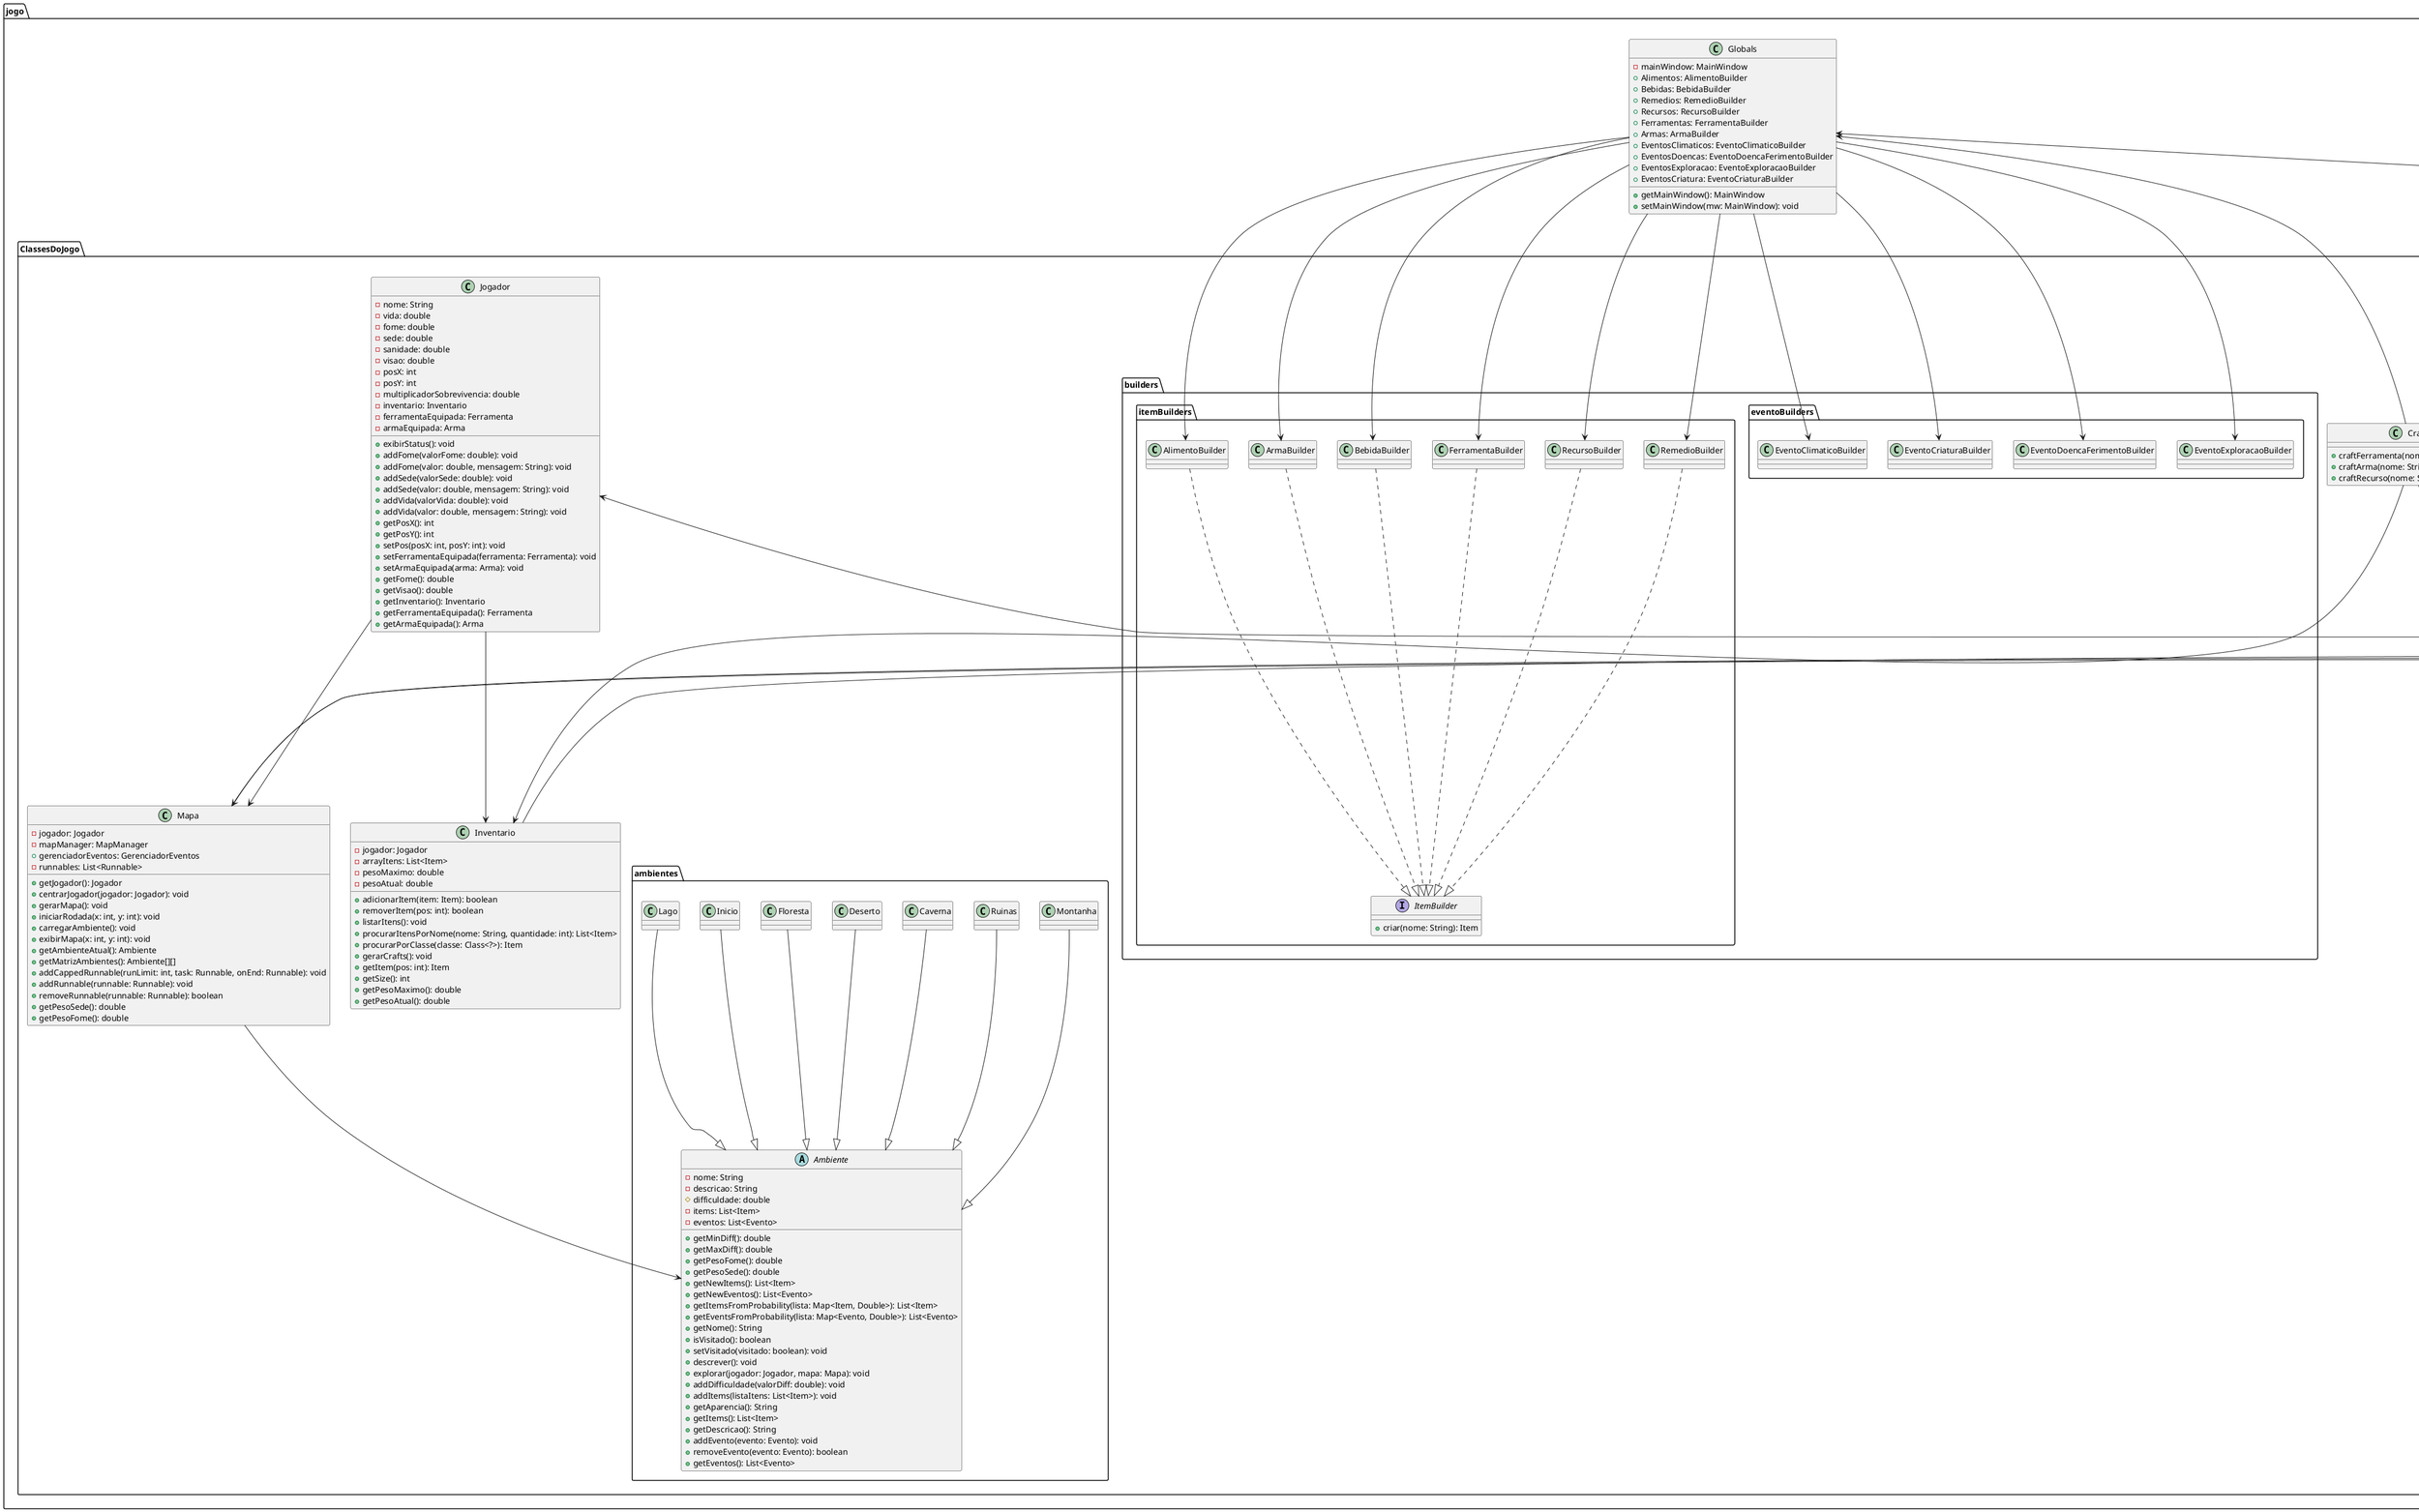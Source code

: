 @startuml
' Exemplo de detalhamento para uma classe (o mesmo padrão será seguido para todas)
' class NomeClasse {
'   - atributo1: Tipo
'   + metodo1(param: Tipo): Retorno
' }

' Pacote: jogo
package jogo {
  class Main {
    +start(stage: Stage): void
    +main(args: String[]): void
  }
  class Globals {
    - mainWindow: MainWindow
    +Alimentos: AlimentoBuilder
    +Bebidas: BebidaBuilder
    +Remedios: RemedioBuilder
    +Recursos: RecursoBuilder
    +Ferramentas: FerramentaBuilder
    +Armas: ArmaBuilder
    +EventosClimaticos: EventoClimaticoBuilder
    +EventosDoencas: EventoDoencaFerimentoBuilder
    +EventosExploracao: EventoExploracaoBuilder
    +EventosCriatura: EventoCriaturaBuilder
    +getMainWindow(): MainWindow
    +setMainWindow(mw: MainWindow): void
  }
}

' Pacote: jogo.ClassesDoJogo.ambientes
package "jogo.ClassesDoJogo.ambientes" {
  abstract class Ambiente {
    - nome: String
    - descricao: String
    # difficuldade: double
    - items: List<Item>
    - eventos: List<Evento>
    +getMinDiff(): double
    +getMaxDiff(): double
    +getPesoFome(): double
    +getPesoSede(): double
    +getNewItems(): List<Item>
    +getNewEventos(): List<Evento>
    +getItemsFromProbability(lista: Map<Item, Double>): List<Item>
    +getEventsFromProbability(lista: Map<Evento, Double>): List<Evento>
    +getNome(): String
    +isVisitado(): boolean
    +setVisitado(visitado: boolean): void
    +descrever(): void
    +explorar(jogador: Jogador, mapa: Mapa): void
    +addDifficuldade(valorDiff: double): void
    +addItems(listaItens: List<Item>): void
    +getAparencia(): String
    +getItems(): List<Item>
    +getDescricao(): String
    +addEvento(evento: Evento): void
    +removeEvento(evento: Evento): boolean
    +getEventos(): List<Evento>
  }
  class Caverna
  class Deserto
  class Floresta
  class Inicio
  class Lago
  class Montanha
  class Ruinas
}

' Pacote: jogo.ClassesDoJogo.eventos
package "jogo.ClassesDoJogo.eventos" {
  abstract class Evento {
    - nome: String
    - peso: double
    +getNome(): String
    +getPeso(): double
    +aplicarEvento(ambiente: Ambiente, jogador: Jogador, mapa: Mapa): void
  }
  class EventoClimatico {
    - duracao: int
    - difficuldade: double
    - dano: double
  }
  class EventoCriatura {
    - duracao: int
    - vida: double
    - dano: double
    - drop: Item
    - runnable: Runnable
    +getDrop(): Item
  }
  class EventoDescoberta {
    - items: List<Item>
  }
  class EventoDoencaFerimento {
    - duracao: int
    - dano: double
    - button: Button
  }
  class GerenciadorEventos {
    - mapa: Mapa
    +GerenciadorEventos(mapa: Mapa)
    -probabilidadeEventos(ambiente: Ambiente): double
    -escolherEvento(eventos: List<Evento>): Evento
    +tentarEventos(ambiente: Ambiente): void
  }
}

' Pacote: jogo.ClassesDoJogo.itens
package "jogo.ClassesDoJogo.itens" {
  abstract class Item {
    - inventario: Inventario
    - posicao: int
    - nome: String
    - peso: double
    - durabilidade: int
    +atualizarInventario(inventario: Inventario, posicao: int): void
    +selfDestruir(): void
    +setPosicao(posicao: int): void
    +getInventario(): Inventario
    +getPosicao(): int
    +getNome(): String
    +getPeso(): double
    +getDurabilidade(): int
    +getButtonActions(): Map<String, Runnable>
    +removeDurabilidade(usos: int): void
    +toString(): String
  }
  interface Usavel {
    +usar(): void
  }
  class Alimento {
    - valorFome: double
    +usar(): void
    +toString(): String
  }
  class Antidoto {
    +usar(): void
    +toString(): String
  }
  class Arma {
    - dano: double
    +isEquipado(): boolean
    +setEquipado(equipado: boolean): void
    +getDano(): double
    +toString(): String
  }
  class Bebida {
    - valorSede: double
    +usar(): void
    +toString(): String
  }
  class Ferramenta {
    +tipo: String
    - eficiencia: double
    +isEquipado(): boolean
    +setEquipado(equipado: boolean): void
    +usar(): void
    +toString(): String
  }
  class Material {
    +tipoFerramenta: String
    - tipoDeFerramentaRequirido: String
    +toString(): String
  }
  class Remedio {
    - valorCura: double
    +usar(): void
    +toString(): String
  }
}

' Pacote: jogo.ClassesDoJogo.builders.itemBuilders
package "jogo.ClassesDoJogo.builders.itemBuilders" {
  interface ItemBuilder {
    +criar(nome: String): Item
  }
  class AlimentoBuilder
  class ArmaBuilder
  class BebidaBuilder
  class FerramentaBuilder
  class RecursoBuilder
  class RemedioBuilder
}

' Pacote: jogo.ClassesDoJogo.builders.eventoBuilders
package "jogo.ClassesDoJogo.builders.eventoBuilders" {
  class EventoClimaticoBuilder
  class EventoCriaturaBuilder
  class EventoDoencaFerimentoBuilder
  class EventoExploracaoBuilder
}

' Pacote: jogo.ClassesDoJogo
package "jogo.ClassesDoJogo" {
  class Crafter {
    +craftFerramenta(nome: String): boolean
    +craftArma(nome: String): boolean
    +craftRecurso(nome: String): boolean
  }
  class Inventario {
    - jogador: Jogador
    - arrayItens: List<Item>
    - pesoMaximo: double
    - pesoAtual: double
    +adicionarItem(item: Item): boolean
    +removerItem(pos: int): boolean
    +listarItens(): void
    +procurarItensPorNome(nome: String, quantidade: int): List<Item>
    +procurarPorClasse(classe: Class<?>): Item
    +gerarCrafts(): void
    +getItem(pos: int): Item
    +getSize(): int
    +getPesoMaximo(): double
    +getPesoAtual(): double
  }
  class Jogador {
    - nome: String
    - vida: double
    - fome: double
    - sede: double
    - sanidade: double
    - visao: double
    - posX: int
    - posY: int
    - multiplicadorSobrevivencia: double
    - inventario: Inventario
    - ferramentaEquipada: Ferramenta
    - armaEquipada: Arma
    +exibirStatus(): void
    +addFome(valorFome: double): void
    +addFome(valor: double, mensagem: String): void
    +addSede(valorSede: double): void
    +addSede(valor: double, mensagem: String): void
    +addVida(valorVida: double): void
    +addVida(valor: double, mensagem: String): void
    +getPosX(): int
    +getPosY(): int
    +setPos(posX: int, posY: int): void
    +setFerramentaEquipada(ferramenta: Ferramenta): void
    +setArmaEquipada(arma: Arma): void
    +getFome(): double
    +getVisao(): double
    +getInventario(): Inventario
    +getFerramentaEquipada(): Ferramenta
    +getArmaEquipada(): Arma
  }
  class Mapa {
    - jogador: Jogador
    - mapManager: MapManager
    +gerenciadorEventos: GerenciadorEventos
    - runnables: List<Runnable>
    +getJogador(): Jogador
    +centrarJogador(jogador: Jogador): void
    +gerarMapa(): void
    +iniciarRodada(x: int, y: int): void
    +carregarAmbiente(): void
    +exibirMapa(x: int, y: int): void
    +getAmbienteAtual(): Ambiente
    +getMatrizAmbientes(): Ambiente[][]
    +addCappedRunnable(runLimit: int, task: Runnable, onEnd: Runnable): void
    +addRunnable(runnable: Runnable): void
    +removeRunnable(runnable: Runnable): boolean
    +getPesoSede(): double
    +getPesoFome(): double
  }
}

' Pacote: jogo.ClassesDaInterface.janelaPrincipal
package "jogo.ClassesDaInterface.janelaPrincipal" {
  class CraftManager {
    - crafter: Crafter
    +gerarCrafts(): void
  }
  class InventoryManager {
    - inventario: Inventario
    +adicionarItem(item: Item): void
    +removerItem(item: Item): void
  }
  class MainWindow {
    - mapa: Mapa
    - jogador: Jogador
    - currentPane: Pane
    - mainPane: AnchorPane
    - craftPane: AnchorPane
    - selectPane: AnchorPane
    - caixaInventario: VBox
    - scroll_inv: ScrollPane
    - caixaAmbienteItens: VBox
    - caixaAcoes: VBox
    - caixaCraftFerramentas: VBox
    - caixaCraftArmas: VBox
    - caixaCraftRecursos: VBox
    - caixaTextos: VBox
    - gridMap: GridPane
    - textoVida: Text
    - textoSede: Text
    - textoFome: Text
    - textoInventario: Text
    - textoFerramenta: Text
    - textoArma: Text
    - textoRodada: Text
    - botaoMedico: Button
    - popup: Node
    +setPopup(newPop: Node): void
    +makeOptionsPopup(actions: Map<String, Runnable>, mouseEvent: MouseEvent): void
    +addTexto(texto: String, backgroundColor: String): void
    +addTexto(texto: String): void
    +addAcao(texto: String, runnable: Runnable): Button
    +initialize(): void
  }
  class MapManager {
    - mapa: Mapa
    +gerarMapa(): void
    +exibirMapa(posX: int, posY: int): void
    +onAmbienteExplorado(ambiente: Ambiente): void
  }
}

' Pacote: jogo.ClassesDaInterface.janelaSecundaria
package "jogo.ClassesDaInterface.janelaSecundaria" {
  class vazioPorEnquanto
}

' Relações de herança e implementação
Caverna --|> Ambiente
Deserto --|> Ambiente
Floresta --|> Ambiente
Inicio --|> Ambiente
Lago --|> Ambiente
Montanha --|> Ambiente
Ruinas --|> Ambiente

EventoClimatico --|> Evento
EventoCriatura --|> Evento
EventoDescoberta --|> Evento
EventoDoencaFerimento --|> Evento

Alimento --|> Item
Antidoto --|> Item
Arma --|> Item
Bebida --|> Item
Ferramenta --|> Item
Material --|> Item
Remedio --|> Item
Alimento ..|> Usavel
Bebida ..|> Usavel
Remedio ..|> Usavel
Antidoto ..|> Usavel

AlimentoBuilder ..|> ItemBuilder
ArmaBuilder ..|> ItemBuilder
BebidaBuilder ..|> ItemBuilder
FerramentaBuilder ..|> ItemBuilder
RecursoBuilder ..|> ItemBuilder
RemedioBuilder ..|> ItemBuilder

' Relações principais entre classes
Jogador --> Inventario
Jogador --> Mapa
Mapa --> Ambiente
Crafter --> Inventario
Crafter --> Globals
MainWindow --> Globals : usa
MainWindow --> Mapa : possui
MainWindow --> Jogador : possui
Inventario --> InventoryManager : possui
Mapa --> MapManager : possui
Crafter --> CraftManager : possui

' Relações de uso dos builders em Globals
Globals --> AlimentoBuilder
Globals --> ArmaBuilder
Globals --> BebidaBuilder
Globals --> FerramentaBuilder
Globals --> RecursoBuilder
Globals --> RemedioBuilder
Globals --> EventoClimaticoBuilder
Globals --> EventoCriaturaBuilder
Globals --> EventoDoencaFerimentoBuilder
Globals --> EventoExploracaoBuilder

@enduml
